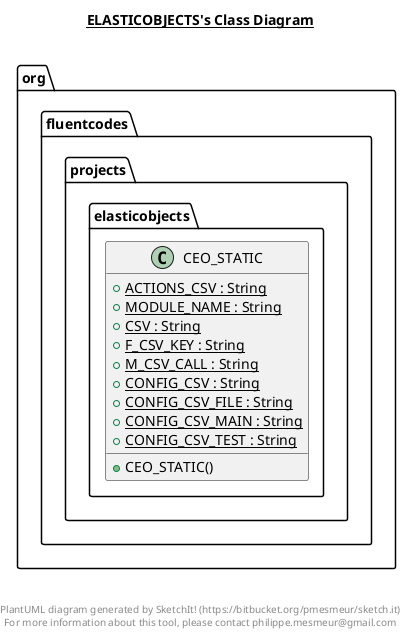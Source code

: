 @startuml

title __ELASTICOBJECTS's Class Diagram__\n

  package org.fluentcodes.projects.elasticobjects {
    class CEO_STATIC {
        {static} + ACTIONS_CSV : String
        {static} + MODULE_NAME : String
        {static} + CSV : String
        {static} + F_CSV_KEY : String
        {static} + M_CSV_CALL : String
        {static} + CONFIG_CSV : String
        {static} + CONFIG_CSV_FILE : String
        {static} + CONFIG_CSV_MAIN : String
        {static} + CONFIG_CSV_TEST : String
        + CEO_STATIC()
    }
  }
  



right footer


PlantUML diagram generated by SketchIt! (https://bitbucket.org/pmesmeur/sketch.it)
For more information about this tool, please contact philippe.mesmeur@gmail.com
endfooter

@enduml
